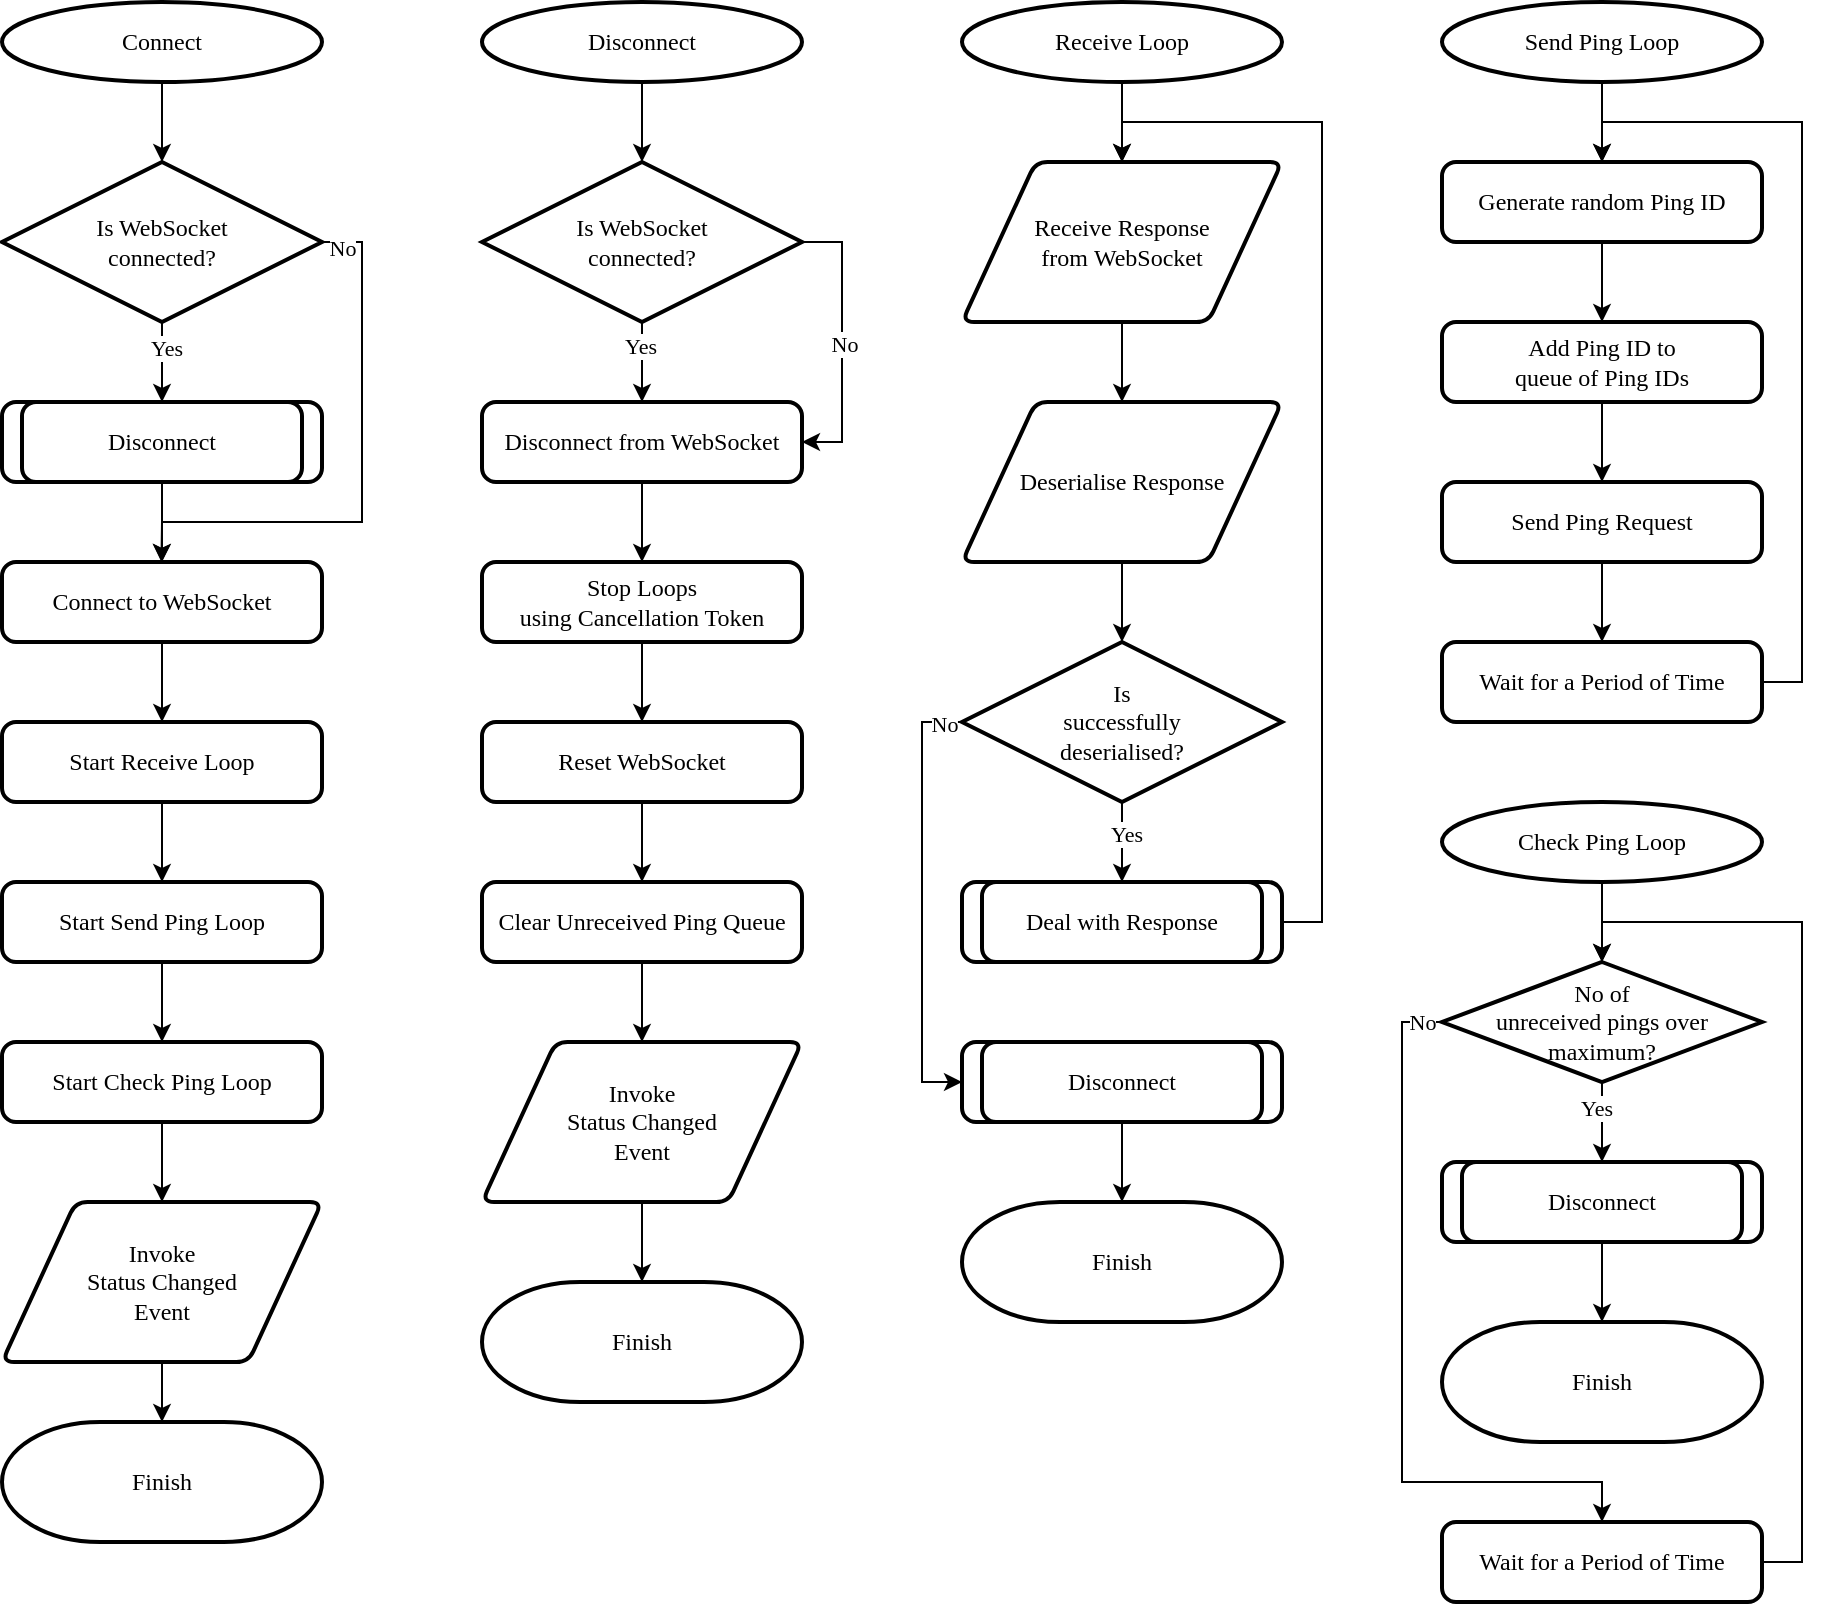 <mxfile version="26.0.16">
  <diagram id="C5RBs43oDa-KdzZeNtuy" name="Page-1">
    <mxGraphModel dx="1311" dy="969" grid="1" gridSize="10" guides="1" tooltips="1" connect="1" arrows="1" fold="1" page="1" pageScale="1" pageWidth="827" pageHeight="1169" math="0" shadow="0">
      <root>
        <mxCell id="WIyWlLk6GJQsqaUBKTNV-0" />
        <mxCell id="WIyWlLk6GJQsqaUBKTNV-1" parent="WIyWlLk6GJQsqaUBKTNV-0" />
        <mxCell id="HJgES-3uZnZ1iYDHPRsR-43" style="edgeStyle=orthogonalEdgeStyle;rounded=0;orthogonalLoop=1;jettySize=auto;html=1;exitX=0.5;exitY=1;exitDx=0;exitDy=0;exitPerimeter=0;entryX=0.5;entryY=0;entryDx=0;entryDy=0;fontFamily=STIX;entryPerimeter=0;" parent="WIyWlLk6GJQsqaUBKTNV-1" source="HJgES-3uZnZ1iYDHPRsR-1" target="1lUNTdqZq1-scsrUU96o-1" edge="1">
          <mxGeometry relative="1" as="geometry">
            <mxPoint x="120" y="100" as="targetPoint" />
          </mxGeometry>
        </mxCell>
        <mxCell id="HJgES-3uZnZ1iYDHPRsR-1" value="Connect" style="strokeWidth=2;html=1;shape=mxgraph.flowchart.start_2;whiteSpace=wrap;fontFamily=STIX;" parent="WIyWlLk6GJQsqaUBKTNV-1" vertex="1">
          <mxGeometry x="40" y="20" width="160" height="40" as="geometry" />
        </mxCell>
        <mxCell id="HJgES-3uZnZ1iYDHPRsR-44" style="edgeStyle=orthogonalEdgeStyle;rounded=0;orthogonalLoop=1;jettySize=auto;html=1;exitX=0.5;exitY=1;exitDx=0;exitDy=0;exitPerimeter=0;entryX=0.5;entryY=0;entryDx=0;entryDy=0;fontFamily=STIX;entryPerimeter=0;" parent="WIyWlLk6GJQsqaUBKTNV-1" source="HJgES-3uZnZ1iYDHPRsR-7" target="1lUNTdqZq1-scsrUU96o-12" edge="1">
          <mxGeometry relative="1" as="geometry">
            <mxPoint x="360" y="100" as="targetPoint" />
          </mxGeometry>
        </mxCell>
        <mxCell id="HJgES-3uZnZ1iYDHPRsR-7" value="Disconnect" style="strokeWidth=2;html=1;shape=mxgraph.flowchart.start_1;whiteSpace=wrap;fontFamily=STIX;" parent="WIyWlLk6GJQsqaUBKTNV-1" vertex="1">
          <mxGeometry x="280" y="20" width="160" height="40" as="geometry" />
        </mxCell>
        <mxCell id="HJgES-3uZnZ1iYDHPRsR-8" value="Receive Loop" style="strokeWidth=2;html=1;shape=mxgraph.flowchart.start_1;whiteSpace=wrap;fontFamily=STIX;" parent="WIyWlLk6GJQsqaUBKTNV-1" vertex="1">
          <mxGeometry x="520" y="20" width="160" height="40" as="geometry" />
        </mxCell>
        <mxCell id="HJgES-3uZnZ1iYDHPRsR-61" style="edgeStyle=orthogonalEdgeStyle;rounded=0;orthogonalLoop=1;jettySize=auto;html=1;exitX=0.5;exitY=1;exitDx=0;exitDy=0;exitPerimeter=0;entryX=0.5;entryY=0;entryDx=0;entryDy=0;fontFamily=STIX;" parent="WIyWlLk6GJQsqaUBKTNV-1" source="HJgES-3uZnZ1iYDHPRsR-10" target="1lUNTdqZq1-scsrUU96o-19" edge="1">
          <mxGeometry relative="1" as="geometry">
            <mxPoint x="840" y="100" as="targetPoint" />
          </mxGeometry>
        </mxCell>
        <mxCell id="HJgES-3uZnZ1iYDHPRsR-10" value="Send Ping Loop" style="strokeWidth=2;html=1;shape=mxgraph.flowchart.start_1;whiteSpace=wrap;fontFamily=STIX;" parent="WIyWlLk6GJQsqaUBKTNV-1" vertex="1">
          <mxGeometry x="760" y="20" width="160" height="40" as="geometry" />
        </mxCell>
        <mxCell id="HJgES-3uZnZ1iYDHPRsR-55" style="edgeStyle=orthogonalEdgeStyle;rounded=0;orthogonalLoop=1;jettySize=auto;html=1;exitX=0.5;exitY=1;exitDx=0;exitDy=0;exitPerimeter=0;entryX=0.5;entryY=0;entryDx=0;entryDy=0;fontFamily=STIX;" parent="WIyWlLk6GJQsqaUBKTNV-1" source="HJgES-3uZnZ1iYDHPRsR-8" target="1lUNTdqZq1-scsrUU96o-67" edge="1">
          <mxGeometry relative="1" as="geometry">
            <mxPoint x="600" y="100" as="targetPoint" />
          </mxGeometry>
        </mxCell>
        <mxCell id="1lUNTdqZq1-scsrUU96o-28" style="edgeStyle=orthogonalEdgeStyle;rounded=0;orthogonalLoop=1;jettySize=auto;html=1;exitX=0.5;exitY=1;exitDx=0;exitDy=0;exitPerimeter=0;entryX=0.5;entryY=0;entryDx=0;entryDy=0;fontFamily=STIX;" edge="1" parent="WIyWlLk6GJQsqaUBKTNV-1" source="1lUNTdqZq1-scsrUU96o-1" target="1lUNTdqZq1-scsrUU96o-4">
          <mxGeometry relative="1" as="geometry" />
        </mxCell>
        <mxCell id="1lUNTdqZq1-scsrUU96o-29" value="Yes" style="edgeLabel;html=1;align=center;verticalAlign=middle;resizable=0;points=[];fontFamily=STIX;" vertex="1" connectable="0" parent="1lUNTdqZq1-scsrUU96o-28">
          <mxGeometry x="-0.359" y="2" relative="1" as="geometry">
            <mxPoint as="offset" />
          </mxGeometry>
        </mxCell>
        <mxCell id="1lUNTdqZq1-scsrUU96o-30" style="edgeStyle=orthogonalEdgeStyle;rounded=0;orthogonalLoop=1;jettySize=auto;html=1;exitX=1;exitY=0.5;exitDx=0;exitDy=0;exitPerimeter=0;entryX=0.5;entryY=0;entryDx=0;entryDy=0;fontFamily=STIX;" edge="1" parent="WIyWlLk6GJQsqaUBKTNV-1" source="1lUNTdqZq1-scsrUU96o-1" target="1lUNTdqZq1-scsrUU96o-5">
          <mxGeometry relative="1" as="geometry">
            <Array as="points">
              <mxPoint x="220" y="140" />
              <mxPoint x="220" y="280" />
              <mxPoint x="120" y="280" />
            </Array>
          </mxGeometry>
        </mxCell>
        <mxCell id="1lUNTdqZq1-scsrUU96o-32" value="No" style="edgeLabel;html=1;align=center;verticalAlign=middle;resizable=0;points=[];fontFamily=STIX;" vertex="1" connectable="0" parent="1lUNTdqZq1-scsrUU96o-30">
          <mxGeometry x="-0.927" y="-3" relative="1" as="geometry">
            <mxPoint as="offset" />
          </mxGeometry>
        </mxCell>
        <mxCell id="1lUNTdqZq1-scsrUU96o-1" value="Is WebSocket&lt;div&gt;connected?&lt;/div&gt;" style="strokeWidth=2;html=1;shape=mxgraph.flowchart.decision;whiteSpace=wrap;fontFamily=STIX;" vertex="1" parent="WIyWlLk6GJQsqaUBKTNV-1">
          <mxGeometry x="40" y="100" width="160" height="80" as="geometry" />
        </mxCell>
        <mxCell id="1lUNTdqZq1-scsrUU96o-3" value="" style="rounded=1;whiteSpace=wrap;html=1;absoluteArcSize=1;arcSize=14;strokeWidth=2;fontFamily=STIX;" vertex="1" parent="WIyWlLk6GJQsqaUBKTNV-1">
          <mxGeometry x="40" y="220" width="160" height="40" as="geometry" />
        </mxCell>
        <mxCell id="1lUNTdqZq1-scsrUU96o-33" style="edgeStyle=orthogonalEdgeStyle;rounded=0;orthogonalLoop=1;jettySize=auto;html=1;exitX=0.5;exitY=1;exitDx=0;exitDy=0;fontFamily=STIX;" edge="1" parent="WIyWlLk6GJQsqaUBKTNV-1" source="1lUNTdqZq1-scsrUU96o-4">
          <mxGeometry relative="1" as="geometry">
            <mxPoint x="119.727" y="300" as="targetPoint" />
          </mxGeometry>
        </mxCell>
        <mxCell id="1lUNTdqZq1-scsrUU96o-4" value="Disconnect" style="rounded=1;whiteSpace=wrap;html=1;absoluteArcSize=1;arcSize=14;strokeWidth=2;fontFamily=STIX;" vertex="1" parent="WIyWlLk6GJQsqaUBKTNV-1">
          <mxGeometry x="50" y="220" width="140" height="40" as="geometry" />
        </mxCell>
        <mxCell id="1lUNTdqZq1-scsrUU96o-34" style="edgeStyle=orthogonalEdgeStyle;rounded=0;orthogonalLoop=1;jettySize=auto;html=1;exitX=0.5;exitY=1;exitDx=0;exitDy=0;entryX=0.5;entryY=0;entryDx=0;entryDy=0;fontFamily=STIX;" edge="1" parent="WIyWlLk6GJQsqaUBKTNV-1" source="1lUNTdqZq1-scsrUU96o-5" target="1lUNTdqZq1-scsrUU96o-6">
          <mxGeometry relative="1" as="geometry" />
        </mxCell>
        <mxCell id="1lUNTdqZq1-scsrUU96o-5" value="Connect to WebSocket" style="rounded=1;whiteSpace=wrap;html=1;absoluteArcSize=1;arcSize=14;strokeWidth=2;fontFamily=STIX;" vertex="1" parent="WIyWlLk6GJQsqaUBKTNV-1">
          <mxGeometry x="40" y="300" width="160" height="40" as="geometry" />
        </mxCell>
        <mxCell id="1lUNTdqZq1-scsrUU96o-35" style="edgeStyle=orthogonalEdgeStyle;rounded=0;orthogonalLoop=1;jettySize=auto;html=1;exitX=0.5;exitY=1;exitDx=0;exitDy=0;entryX=0.5;entryY=0;entryDx=0;entryDy=0;fontFamily=STIX;" edge="1" parent="WIyWlLk6GJQsqaUBKTNV-1" source="1lUNTdqZq1-scsrUU96o-6" target="1lUNTdqZq1-scsrUU96o-7">
          <mxGeometry relative="1" as="geometry" />
        </mxCell>
        <mxCell id="1lUNTdqZq1-scsrUU96o-6" value="Start Receive Loop" style="rounded=1;whiteSpace=wrap;html=1;absoluteArcSize=1;arcSize=14;strokeWidth=2;fontFamily=STIX;" vertex="1" parent="WIyWlLk6GJQsqaUBKTNV-1">
          <mxGeometry x="40" y="380" width="160" height="40" as="geometry" />
        </mxCell>
        <mxCell id="1lUNTdqZq1-scsrUU96o-36" style="edgeStyle=orthogonalEdgeStyle;rounded=0;orthogonalLoop=1;jettySize=auto;html=1;exitX=0.5;exitY=1;exitDx=0;exitDy=0;entryX=0.5;entryY=0;entryDx=0;entryDy=0;fontFamily=STIX;" edge="1" parent="WIyWlLk6GJQsqaUBKTNV-1" source="1lUNTdqZq1-scsrUU96o-7" target="1lUNTdqZq1-scsrUU96o-8">
          <mxGeometry relative="1" as="geometry" />
        </mxCell>
        <mxCell id="1lUNTdqZq1-scsrUU96o-7" value="Start Send Ping Loop" style="rounded=1;whiteSpace=wrap;html=1;absoluteArcSize=1;arcSize=14;strokeWidth=2;fontFamily=STIX;" vertex="1" parent="WIyWlLk6GJQsqaUBKTNV-1">
          <mxGeometry x="40" y="460" width="160" height="40" as="geometry" />
        </mxCell>
        <mxCell id="1lUNTdqZq1-scsrUU96o-37" style="edgeStyle=orthogonalEdgeStyle;rounded=0;orthogonalLoop=1;jettySize=auto;html=1;exitX=0.5;exitY=1;exitDx=0;exitDy=0;entryX=0.5;entryY=0;entryDx=0;entryDy=0;fontFamily=STIX;" edge="1" parent="WIyWlLk6GJQsqaUBKTNV-1" source="1lUNTdqZq1-scsrUU96o-8" target="1lUNTdqZq1-scsrUU96o-10">
          <mxGeometry relative="1" as="geometry" />
        </mxCell>
        <mxCell id="1lUNTdqZq1-scsrUU96o-8" value="Start Check Ping Loop" style="rounded=1;whiteSpace=wrap;html=1;absoluteArcSize=1;arcSize=14;strokeWidth=2;fontFamily=STIX;" vertex="1" parent="WIyWlLk6GJQsqaUBKTNV-1">
          <mxGeometry x="40" y="540" width="160" height="40" as="geometry" />
        </mxCell>
        <mxCell id="1lUNTdqZq1-scsrUU96o-10" value="Invoke&lt;div&gt;Status Changed&lt;/div&gt;&lt;div&gt;Event&lt;/div&gt;" style="shape=parallelogram;html=1;strokeWidth=2;perimeter=parallelogramPerimeter;whiteSpace=wrap;rounded=1;arcSize=12;size=0.23;fontFamily=STIX;" vertex="1" parent="WIyWlLk6GJQsqaUBKTNV-1">
          <mxGeometry x="40" y="620" width="160" height="80" as="geometry" />
        </mxCell>
        <mxCell id="1lUNTdqZq1-scsrUU96o-11" value="Finish" style="strokeWidth=2;html=1;shape=mxgraph.flowchart.terminator;whiteSpace=wrap;fontFamily=STIX;" vertex="1" parent="WIyWlLk6GJQsqaUBKTNV-1">
          <mxGeometry x="40" y="730" width="160" height="60" as="geometry" />
        </mxCell>
        <mxCell id="1lUNTdqZq1-scsrUU96o-39" style="edgeStyle=orthogonalEdgeStyle;rounded=0;orthogonalLoop=1;jettySize=auto;html=1;exitX=0.5;exitY=1;exitDx=0;exitDy=0;exitPerimeter=0;entryX=0.5;entryY=0;entryDx=0;entryDy=0;fontFamily=STIX;" edge="1" parent="WIyWlLk6GJQsqaUBKTNV-1" source="1lUNTdqZq1-scsrUU96o-12" target="1lUNTdqZq1-scsrUU96o-13">
          <mxGeometry relative="1" as="geometry" />
        </mxCell>
        <mxCell id="1lUNTdqZq1-scsrUU96o-40" value="Yes" style="edgeLabel;html=1;align=center;verticalAlign=middle;resizable=0;points=[];fontFamily=STIX;" vertex="1" connectable="0" parent="1lUNTdqZq1-scsrUU96o-39">
          <mxGeometry x="-0.405" y="-1" relative="1" as="geometry">
            <mxPoint as="offset" />
          </mxGeometry>
        </mxCell>
        <mxCell id="1lUNTdqZq1-scsrUU96o-41" style="edgeStyle=orthogonalEdgeStyle;rounded=0;orthogonalLoop=1;jettySize=auto;html=1;exitX=1;exitY=0.5;exitDx=0;exitDy=0;exitPerimeter=0;entryX=1;entryY=0.5;entryDx=0;entryDy=0;fontFamily=STIX;" edge="1" parent="WIyWlLk6GJQsqaUBKTNV-1" source="1lUNTdqZq1-scsrUU96o-12" target="1lUNTdqZq1-scsrUU96o-13">
          <mxGeometry relative="1" as="geometry" />
        </mxCell>
        <mxCell id="1lUNTdqZq1-scsrUU96o-42" value="No" style="edgeLabel;html=1;align=center;verticalAlign=middle;resizable=0;points=[];fontFamily=STIX;" vertex="1" connectable="0" parent="1lUNTdqZq1-scsrUU96o-41">
          <mxGeometry x="0.014" y="1" relative="1" as="geometry">
            <mxPoint as="offset" />
          </mxGeometry>
        </mxCell>
        <mxCell id="1lUNTdqZq1-scsrUU96o-12" value="Is WebSocket&lt;div&gt;connected?&lt;/div&gt;" style="strokeWidth=2;html=1;shape=mxgraph.flowchart.decision;whiteSpace=wrap;fontFamily=STIX;" vertex="1" parent="WIyWlLk6GJQsqaUBKTNV-1">
          <mxGeometry x="280" y="100" width="160" height="80" as="geometry" />
        </mxCell>
        <mxCell id="1lUNTdqZq1-scsrUU96o-43" style="edgeStyle=orthogonalEdgeStyle;rounded=0;orthogonalLoop=1;jettySize=auto;html=1;exitX=0.5;exitY=1;exitDx=0;exitDy=0;entryX=0.5;entryY=0;entryDx=0;entryDy=0;fontFamily=STIX;" edge="1" parent="WIyWlLk6GJQsqaUBKTNV-1" source="1lUNTdqZq1-scsrUU96o-13" target="1lUNTdqZq1-scsrUU96o-14">
          <mxGeometry relative="1" as="geometry" />
        </mxCell>
        <mxCell id="1lUNTdqZq1-scsrUU96o-13" value="Disconnect from WebSocket" style="rounded=1;whiteSpace=wrap;html=1;absoluteArcSize=1;arcSize=14;strokeWidth=2;fontFamily=STIX;" vertex="1" parent="WIyWlLk6GJQsqaUBKTNV-1">
          <mxGeometry x="280" y="220" width="160" height="40" as="geometry" />
        </mxCell>
        <mxCell id="1lUNTdqZq1-scsrUU96o-44" style="edgeStyle=orthogonalEdgeStyle;rounded=0;orthogonalLoop=1;jettySize=auto;html=1;exitX=0.5;exitY=1;exitDx=0;exitDy=0;entryX=0.5;entryY=0;entryDx=0;entryDy=0;fontFamily=STIX;" edge="1" parent="WIyWlLk6GJQsqaUBKTNV-1" source="1lUNTdqZq1-scsrUU96o-14" target="1lUNTdqZq1-scsrUU96o-15">
          <mxGeometry relative="1" as="geometry" />
        </mxCell>
        <mxCell id="1lUNTdqZq1-scsrUU96o-14" value="Stop Loops&lt;div&gt;using Cancellation Token&lt;/div&gt;" style="rounded=1;whiteSpace=wrap;html=1;absoluteArcSize=1;arcSize=14;strokeWidth=2;fontFamily=STIX;" vertex="1" parent="WIyWlLk6GJQsqaUBKTNV-1">
          <mxGeometry x="280" y="300" width="160" height="40" as="geometry" />
        </mxCell>
        <mxCell id="1lUNTdqZq1-scsrUU96o-48" style="edgeStyle=orthogonalEdgeStyle;rounded=0;orthogonalLoop=1;jettySize=auto;html=1;exitX=0.5;exitY=1;exitDx=0;exitDy=0;entryX=0.5;entryY=0;entryDx=0;entryDy=0;fontFamily=STIX;" edge="1" parent="WIyWlLk6GJQsqaUBKTNV-1" source="1lUNTdqZq1-scsrUU96o-15" target="1lUNTdqZq1-scsrUU96o-46">
          <mxGeometry relative="1" as="geometry" />
        </mxCell>
        <mxCell id="1lUNTdqZq1-scsrUU96o-15" value="Reset WebSocket" style="rounded=1;whiteSpace=wrap;html=1;absoluteArcSize=1;arcSize=14;strokeWidth=2;fontFamily=STIX;" vertex="1" parent="WIyWlLk6GJQsqaUBKTNV-1">
          <mxGeometry x="280" y="380" width="160" height="40" as="geometry" />
        </mxCell>
        <mxCell id="1lUNTdqZq1-scsrUU96o-16" value="Invoke&lt;div&gt;Status Changed&lt;/div&gt;&lt;div&gt;Event&lt;/div&gt;" style="shape=parallelogram;html=1;strokeWidth=2;perimeter=parallelogramPerimeter;whiteSpace=wrap;rounded=1;arcSize=12;size=0.23;fontFamily=STIX;" vertex="1" parent="WIyWlLk6GJQsqaUBKTNV-1">
          <mxGeometry x="280" y="540" width="160" height="80" as="geometry" />
        </mxCell>
        <mxCell id="1lUNTdqZq1-scsrUU96o-17" value="Finish" style="strokeWidth=2;html=1;shape=mxgraph.flowchart.terminator;whiteSpace=wrap;fontFamily=STIX;" vertex="1" parent="WIyWlLk6GJQsqaUBKTNV-1">
          <mxGeometry x="280" y="660" width="160" height="60" as="geometry" />
        </mxCell>
        <mxCell id="1lUNTdqZq1-scsrUU96o-18" value="Check Ping Loop" style="strokeWidth=2;html=1;shape=mxgraph.flowchart.start_1;whiteSpace=wrap;fontFamily=STIX;" vertex="1" parent="WIyWlLk6GJQsqaUBKTNV-1">
          <mxGeometry x="760" y="420" width="160" height="40" as="geometry" />
        </mxCell>
        <mxCell id="1lUNTdqZq1-scsrUU96o-53" style="edgeStyle=orthogonalEdgeStyle;rounded=0;orthogonalLoop=1;jettySize=auto;html=1;exitX=0.5;exitY=1;exitDx=0;exitDy=0;entryX=0.5;entryY=0;entryDx=0;entryDy=0;fontFamily=STIX;" edge="1" parent="WIyWlLk6GJQsqaUBKTNV-1" source="1lUNTdqZq1-scsrUU96o-19" target="1lUNTdqZq1-scsrUU96o-21">
          <mxGeometry relative="1" as="geometry" />
        </mxCell>
        <mxCell id="1lUNTdqZq1-scsrUU96o-19" value="Generate random Ping ID" style="rounded=1;whiteSpace=wrap;html=1;absoluteArcSize=1;arcSize=14;strokeWidth=2;fontFamily=STIX;" vertex="1" parent="WIyWlLk6GJQsqaUBKTNV-1">
          <mxGeometry x="760" y="100" width="160" height="40" as="geometry" />
        </mxCell>
        <mxCell id="1lUNTdqZq1-scsrUU96o-54" style="edgeStyle=orthogonalEdgeStyle;rounded=0;orthogonalLoop=1;jettySize=auto;html=1;exitX=0.5;exitY=1;exitDx=0;exitDy=0;entryX=0.5;entryY=0;entryDx=0;entryDy=0;fontFamily=STIX;" edge="1" parent="WIyWlLk6GJQsqaUBKTNV-1" source="1lUNTdqZq1-scsrUU96o-21" target="1lUNTdqZq1-scsrUU96o-22">
          <mxGeometry relative="1" as="geometry" />
        </mxCell>
        <mxCell id="1lUNTdqZq1-scsrUU96o-21" value="Add Ping ID to&lt;div&gt;queue of Ping IDs&lt;/div&gt;" style="rounded=1;whiteSpace=wrap;html=1;absoluteArcSize=1;arcSize=14;strokeWidth=2;fontFamily=STIX;" vertex="1" parent="WIyWlLk6GJQsqaUBKTNV-1">
          <mxGeometry x="760" y="180" width="160" height="40" as="geometry" />
        </mxCell>
        <mxCell id="1lUNTdqZq1-scsrUU96o-56" style="edgeStyle=orthogonalEdgeStyle;rounded=0;orthogonalLoop=1;jettySize=auto;html=1;exitX=1;exitY=0.5;exitDx=0;exitDy=0;entryX=0.5;entryY=0;entryDx=0;entryDy=0;fontFamily=STIX;" edge="1" parent="WIyWlLk6GJQsqaUBKTNV-1" source="1lUNTdqZq1-scsrUU96o-59" target="1lUNTdqZq1-scsrUU96o-19">
          <mxGeometry relative="1" as="geometry" />
        </mxCell>
        <mxCell id="1lUNTdqZq1-scsrUU96o-60" style="edgeStyle=orthogonalEdgeStyle;rounded=0;orthogonalLoop=1;jettySize=auto;html=1;exitX=0.5;exitY=1;exitDx=0;exitDy=0;entryX=0.5;entryY=0;entryDx=0;entryDy=0;fontFamily=STIX;" edge="1" parent="WIyWlLk6GJQsqaUBKTNV-1" source="1lUNTdqZq1-scsrUU96o-22" target="1lUNTdqZq1-scsrUU96o-59">
          <mxGeometry relative="1" as="geometry" />
        </mxCell>
        <mxCell id="1lUNTdqZq1-scsrUU96o-22" value="Send Ping Request" style="rounded=1;whiteSpace=wrap;html=1;absoluteArcSize=1;arcSize=14;strokeWidth=2;fontFamily=STIX;" vertex="1" parent="WIyWlLk6GJQsqaUBKTNV-1">
          <mxGeometry x="760" y="260" width="160" height="40" as="geometry" />
        </mxCell>
        <mxCell id="1lUNTdqZq1-scsrUU96o-61" style="edgeStyle=orthogonalEdgeStyle;rounded=0;orthogonalLoop=1;jettySize=auto;html=1;exitX=0.5;exitY=1;exitDx=0;exitDy=0;exitPerimeter=0;entryX=0.5;entryY=0;entryDx=0;entryDy=0;fontFamily=STIX;" edge="1" parent="WIyWlLk6GJQsqaUBKTNV-1" source="1lUNTdqZq1-scsrUU96o-23" target="1lUNTdqZq1-scsrUU96o-25">
          <mxGeometry relative="1" as="geometry" />
        </mxCell>
        <mxCell id="1lUNTdqZq1-scsrUU96o-62" value="Yes" style="edgeLabel;html=1;align=center;verticalAlign=middle;resizable=0;points=[];fontFamily=STIX;" vertex="1" connectable="0" parent="1lUNTdqZq1-scsrUU96o-61">
          <mxGeometry x="-0.359" y="-3" relative="1" as="geometry">
            <mxPoint as="offset" />
          </mxGeometry>
        </mxCell>
        <mxCell id="1lUNTdqZq1-scsrUU96o-64" value="No" style="edgeStyle=orthogonalEdgeStyle;rounded=0;orthogonalLoop=1;jettySize=auto;html=1;exitX=0;exitY=0.5;exitDx=0;exitDy=0;exitPerimeter=0;entryX=0.5;entryY=0;entryDx=0;entryDy=0;fontFamily=STIX;" edge="1" parent="WIyWlLk6GJQsqaUBKTNV-1" source="1lUNTdqZq1-scsrUU96o-23" target="1lUNTdqZq1-scsrUU96o-65">
          <mxGeometry x="-0.946" relative="1" as="geometry">
            <mxPoint x="850" y="790" as="targetPoint" />
            <Array as="points">
              <mxPoint x="740" y="530" />
              <mxPoint x="740" y="760" />
              <mxPoint x="840" y="760" />
            </Array>
            <mxPoint as="offset" />
          </mxGeometry>
        </mxCell>
        <mxCell id="1lUNTdqZq1-scsrUU96o-23" value="No of&lt;div&gt;unreceived&amp;nbsp;&lt;span style=&quot;background-color: transparent; color: light-dark(rgb(0, 0, 0), rgb(255, 255, 255));&quot;&gt;pings over&lt;/span&gt;&lt;div&gt;maximum?&lt;/div&gt;&lt;/div&gt;" style="strokeWidth=2;html=1;shape=mxgraph.flowchart.decision;whiteSpace=wrap;fontFamily=STIX;" vertex="1" parent="WIyWlLk6GJQsqaUBKTNV-1">
          <mxGeometry x="760" y="500" width="160" height="60" as="geometry" />
        </mxCell>
        <mxCell id="1lUNTdqZq1-scsrUU96o-24" value="" style="rounded=1;whiteSpace=wrap;html=1;absoluteArcSize=1;arcSize=14;strokeWidth=2;fontFamily=STIX;" vertex="1" parent="WIyWlLk6GJQsqaUBKTNV-1">
          <mxGeometry x="760" y="600" width="160" height="40" as="geometry" />
        </mxCell>
        <mxCell id="1lUNTdqZq1-scsrUU96o-25" value="Disconnect" style="rounded=1;whiteSpace=wrap;html=1;absoluteArcSize=1;arcSize=14;strokeWidth=2;fontFamily=STIX;" vertex="1" parent="WIyWlLk6GJQsqaUBKTNV-1">
          <mxGeometry x="770" y="600" width="140" height="40" as="geometry" />
        </mxCell>
        <mxCell id="1lUNTdqZq1-scsrUU96o-26" style="edgeStyle=orthogonalEdgeStyle;rounded=0;orthogonalLoop=1;jettySize=auto;html=1;exitX=0.5;exitY=1;exitDx=0;exitDy=0;fontFamily=STIX;" edge="1" parent="WIyWlLk6GJQsqaUBKTNV-1" source="1lUNTdqZq1-scsrUU96o-24" target="1lUNTdqZq1-scsrUU96o-24">
          <mxGeometry relative="1" as="geometry" />
        </mxCell>
        <mxCell id="1lUNTdqZq1-scsrUU96o-27" value="Finish" style="strokeWidth=2;html=1;shape=mxgraph.flowchart.terminator;whiteSpace=wrap;fontFamily=STIX;" vertex="1" parent="WIyWlLk6GJQsqaUBKTNV-1">
          <mxGeometry x="760" y="680" width="160" height="60" as="geometry" />
        </mxCell>
        <mxCell id="1lUNTdqZq1-scsrUU96o-38" style="edgeStyle=orthogonalEdgeStyle;rounded=0;orthogonalLoop=1;jettySize=auto;html=1;exitX=0.5;exitY=1;exitDx=0;exitDy=0;entryX=0.5;entryY=0;entryDx=0;entryDy=0;entryPerimeter=0;fontFamily=STIX;" edge="1" parent="WIyWlLk6GJQsqaUBKTNV-1" source="1lUNTdqZq1-scsrUU96o-10" target="1lUNTdqZq1-scsrUU96o-11">
          <mxGeometry relative="1" as="geometry" />
        </mxCell>
        <mxCell id="1lUNTdqZq1-scsrUU96o-49" style="edgeStyle=orthogonalEdgeStyle;rounded=0;orthogonalLoop=1;jettySize=auto;html=1;exitX=0.5;exitY=1;exitDx=0;exitDy=0;entryX=0.5;entryY=0;entryDx=0;entryDy=0;fontFamily=STIX;" edge="1" parent="WIyWlLk6GJQsqaUBKTNV-1" source="1lUNTdqZq1-scsrUU96o-46" target="1lUNTdqZq1-scsrUU96o-16">
          <mxGeometry relative="1" as="geometry" />
        </mxCell>
        <mxCell id="1lUNTdqZq1-scsrUU96o-46" value="Clear Unreceived Ping Queue" style="rounded=1;whiteSpace=wrap;html=1;absoluteArcSize=1;arcSize=14;strokeWidth=2;fontFamily=STIX;" vertex="1" parent="WIyWlLk6GJQsqaUBKTNV-1">
          <mxGeometry x="280" y="460" width="160" height="40" as="geometry" />
        </mxCell>
        <mxCell id="1lUNTdqZq1-scsrUU96o-50" style="edgeStyle=orthogonalEdgeStyle;rounded=0;orthogonalLoop=1;jettySize=auto;html=1;exitX=0.5;exitY=1;exitDx=0;exitDy=0;entryX=0.5;entryY=0;entryDx=0;entryDy=0;entryPerimeter=0;fontFamily=STIX;" edge="1" parent="WIyWlLk6GJQsqaUBKTNV-1" source="1lUNTdqZq1-scsrUU96o-16" target="1lUNTdqZq1-scsrUU96o-17">
          <mxGeometry relative="1" as="geometry" />
        </mxCell>
        <mxCell id="1lUNTdqZq1-scsrUU96o-57" style="edgeStyle=orthogonalEdgeStyle;rounded=0;orthogonalLoop=1;jettySize=auto;html=1;exitX=0.5;exitY=1;exitDx=0;exitDy=0;exitPerimeter=0;entryX=0.5;entryY=0;entryDx=0;entryDy=0;entryPerimeter=0;fontFamily=STIX;" edge="1" parent="WIyWlLk6GJQsqaUBKTNV-1" source="1lUNTdqZq1-scsrUU96o-18" target="1lUNTdqZq1-scsrUU96o-23">
          <mxGeometry relative="1" as="geometry" />
        </mxCell>
        <mxCell id="1lUNTdqZq1-scsrUU96o-59" value="Wait for a Period of Time" style="rounded=1;whiteSpace=wrap;html=1;absoluteArcSize=1;arcSize=14;strokeWidth=2;fontFamily=STIX;" vertex="1" parent="WIyWlLk6GJQsqaUBKTNV-1">
          <mxGeometry x="760" y="340" width="160" height="40" as="geometry" />
        </mxCell>
        <mxCell id="1lUNTdqZq1-scsrUU96o-63" style="edgeStyle=orthogonalEdgeStyle;rounded=0;orthogonalLoop=1;jettySize=auto;html=1;exitX=0.5;exitY=1;exitDx=0;exitDy=0;entryX=0.5;entryY=0;entryDx=0;entryDy=0;entryPerimeter=0;fontFamily=STIX;" edge="1" parent="WIyWlLk6GJQsqaUBKTNV-1" source="1lUNTdqZq1-scsrUU96o-25" target="1lUNTdqZq1-scsrUU96o-27">
          <mxGeometry relative="1" as="geometry" />
        </mxCell>
        <mxCell id="1lUNTdqZq1-scsrUU96o-65" value="Wait for a Period of Time" style="rounded=1;whiteSpace=wrap;html=1;absoluteArcSize=1;arcSize=14;strokeWidth=2;fontFamily=STIX;" vertex="1" parent="WIyWlLk6GJQsqaUBKTNV-1">
          <mxGeometry x="760" y="780" width="160" height="40" as="geometry" />
        </mxCell>
        <mxCell id="1lUNTdqZq1-scsrUU96o-66" style="edgeStyle=orthogonalEdgeStyle;rounded=0;orthogonalLoop=1;jettySize=auto;html=1;exitX=1;exitY=0.5;exitDx=0;exitDy=0;entryX=0.5;entryY=0;entryDx=0;entryDy=0;entryPerimeter=0;fontFamily=STIX;" edge="1" parent="WIyWlLk6GJQsqaUBKTNV-1" source="1lUNTdqZq1-scsrUU96o-65" target="1lUNTdqZq1-scsrUU96o-23">
          <mxGeometry relative="1" as="geometry">
            <Array as="points">
              <mxPoint x="940" y="800" />
              <mxPoint x="940" y="480" />
              <mxPoint x="840" y="480" />
            </Array>
          </mxGeometry>
        </mxCell>
        <mxCell id="1lUNTdqZq1-scsrUU96o-72" style="edgeStyle=orthogonalEdgeStyle;rounded=0;orthogonalLoop=1;jettySize=auto;html=1;exitX=0.5;exitY=1;exitDx=0;exitDy=0;entryX=0.5;entryY=0;entryDx=0;entryDy=0;fontFamily=STIX;" edge="1" parent="WIyWlLk6GJQsqaUBKTNV-1" source="1lUNTdqZq1-scsrUU96o-67" target="1lUNTdqZq1-scsrUU96o-68">
          <mxGeometry relative="1" as="geometry" />
        </mxCell>
        <mxCell id="1lUNTdqZq1-scsrUU96o-67" value="&lt;div&gt;&lt;span style=&quot;background-color: transparent; color: light-dark(rgb(0, 0, 0), rgb(255, 255, 255));&quot;&gt;Receive Response&lt;/span&gt;&lt;/div&gt;&lt;div&gt;&lt;span style=&quot;background-color: transparent; color: light-dark(rgb(0, 0, 0), rgb(255, 255, 255));&quot;&gt;from&amp;nbsp;&lt;/span&gt;&lt;span style=&quot;background-color: transparent; color: light-dark(rgb(0, 0, 0), rgb(255, 255, 255));&quot;&gt;WebSocket&lt;/span&gt;&lt;/div&gt;" style="shape=parallelogram;html=1;strokeWidth=2;perimeter=parallelogramPerimeter;whiteSpace=wrap;rounded=1;arcSize=12;size=0.23;fontFamily=STIX;" vertex="1" parent="WIyWlLk6GJQsqaUBKTNV-1">
          <mxGeometry x="520" y="100" width="160" height="80" as="geometry" />
        </mxCell>
        <mxCell id="1lUNTdqZq1-scsrUU96o-74" style="edgeStyle=orthogonalEdgeStyle;rounded=0;orthogonalLoop=1;jettySize=auto;html=1;exitX=0.5;exitY=1;exitDx=0;exitDy=0;entryX=0.5;entryY=0;entryDx=0;entryDy=0;entryPerimeter=0;fontFamily=STIX;" edge="1" parent="WIyWlLk6GJQsqaUBKTNV-1" source="1lUNTdqZq1-scsrUU96o-68" target="1lUNTdqZq1-scsrUU96o-76">
          <mxGeometry relative="1" as="geometry" />
        </mxCell>
        <mxCell id="1lUNTdqZq1-scsrUU96o-68" value="Deserialise Response" style="shape=parallelogram;html=1;strokeWidth=2;perimeter=parallelogramPerimeter;whiteSpace=wrap;rounded=1;arcSize=12;size=0.23;fontFamily=STIX;" vertex="1" parent="WIyWlLk6GJQsqaUBKTNV-1">
          <mxGeometry x="520" y="220" width="160" height="80" as="geometry" />
        </mxCell>
        <mxCell id="1lUNTdqZq1-scsrUU96o-75" style="edgeStyle=orthogonalEdgeStyle;rounded=0;orthogonalLoop=1;jettySize=auto;html=1;exitX=1;exitY=0.5;exitDx=0;exitDy=0;entryX=0.5;entryY=0;entryDx=0;entryDy=0;fontFamily=STIX;" edge="1" parent="WIyWlLk6GJQsqaUBKTNV-1" source="1lUNTdqZq1-scsrUU96o-69" target="1lUNTdqZq1-scsrUU96o-67">
          <mxGeometry relative="1" as="geometry" />
        </mxCell>
        <mxCell id="1lUNTdqZq1-scsrUU96o-69" value="" style="rounded=1;whiteSpace=wrap;html=1;absoluteArcSize=1;arcSize=14;strokeWidth=2;fontFamily=STIX;" vertex="1" parent="WIyWlLk6GJQsqaUBKTNV-1">
          <mxGeometry x="520" y="460" width="160" height="40" as="geometry" />
        </mxCell>
        <mxCell id="1lUNTdqZq1-scsrUU96o-70" value="Deal with Response" style="rounded=1;whiteSpace=wrap;html=1;absoluteArcSize=1;arcSize=14;strokeWidth=2;fontFamily=STIX;" vertex="1" parent="WIyWlLk6GJQsqaUBKTNV-1">
          <mxGeometry x="530" y="460" width="140" height="40" as="geometry" />
        </mxCell>
        <mxCell id="1lUNTdqZq1-scsrUU96o-77" style="edgeStyle=orthogonalEdgeStyle;rounded=0;orthogonalLoop=1;jettySize=auto;html=1;exitX=0.5;exitY=1;exitDx=0;exitDy=0;exitPerimeter=0;entryX=0.5;entryY=0;entryDx=0;entryDy=0;fontFamily=STIX;" edge="1" parent="WIyWlLk6GJQsqaUBKTNV-1" source="1lUNTdqZq1-scsrUU96o-76" target="1lUNTdqZq1-scsrUU96o-70">
          <mxGeometry relative="1" as="geometry" />
        </mxCell>
        <mxCell id="1lUNTdqZq1-scsrUU96o-78" value="Yes" style="edgeLabel;html=1;align=center;verticalAlign=middle;resizable=0;points=[];fontFamily=STIX;" vertex="1" connectable="0" parent="1lUNTdqZq1-scsrUU96o-77">
          <mxGeometry x="-0.19" y="2" relative="1" as="geometry">
            <mxPoint as="offset" />
          </mxGeometry>
        </mxCell>
        <mxCell id="1lUNTdqZq1-scsrUU96o-80" style="edgeStyle=orthogonalEdgeStyle;rounded=0;orthogonalLoop=1;jettySize=auto;html=1;exitX=0;exitY=0.5;exitDx=0;exitDy=0;exitPerimeter=0;entryX=0;entryY=0.5;entryDx=0;entryDy=0;fontFamily=STIX;" edge="1" parent="WIyWlLk6GJQsqaUBKTNV-1" source="1lUNTdqZq1-scsrUU96o-76" target="1lUNTdqZq1-scsrUU96o-81">
          <mxGeometry relative="1" as="geometry">
            <mxPoint x="480" y="570" as="targetPoint" />
          </mxGeometry>
        </mxCell>
        <mxCell id="1lUNTdqZq1-scsrUU96o-89" value="No" style="edgeLabel;html=1;align=center;verticalAlign=middle;resizable=0;points=[];fontFamily=STIX;" vertex="1" connectable="0" parent="1lUNTdqZq1-scsrUU96o-80">
          <mxGeometry x="-0.918" y="1" relative="1" as="geometry">
            <mxPoint as="offset" />
          </mxGeometry>
        </mxCell>
        <mxCell id="1lUNTdqZq1-scsrUU96o-76" value="Is&lt;div&gt;successfully&lt;div&gt;deserialised?&lt;/div&gt;&lt;/div&gt;" style="strokeWidth=2;html=1;shape=mxgraph.flowchart.decision;whiteSpace=wrap;fontFamily=STIX;" vertex="1" parent="WIyWlLk6GJQsqaUBKTNV-1">
          <mxGeometry x="520" y="340" width="160" height="80" as="geometry" />
        </mxCell>
        <mxCell id="1lUNTdqZq1-scsrUU96o-81" value="" style="rounded=1;whiteSpace=wrap;html=1;absoluteArcSize=1;arcSize=14;strokeWidth=2;fontFamily=STIX;" vertex="1" parent="WIyWlLk6GJQsqaUBKTNV-1">
          <mxGeometry x="520" y="540" width="160" height="40" as="geometry" />
        </mxCell>
        <mxCell id="1lUNTdqZq1-scsrUU96o-82" value="Disconnect" style="rounded=1;whiteSpace=wrap;html=1;absoluteArcSize=1;arcSize=14;strokeWidth=2;fontFamily=STIX;" vertex="1" parent="WIyWlLk6GJQsqaUBKTNV-1">
          <mxGeometry x="530" y="540" width="140" height="40" as="geometry" />
        </mxCell>
        <mxCell id="1lUNTdqZq1-scsrUU96o-83" style="edgeStyle=orthogonalEdgeStyle;rounded=0;orthogonalLoop=1;jettySize=auto;html=1;exitX=0.5;exitY=1;exitDx=0;exitDy=0;fontFamily=STIX;" edge="1" parent="WIyWlLk6GJQsqaUBKTNV-1" source="1lUNTdqZq1-scsrUU96o-81" target="1lUNTdqZq1-scsrUU96o-81">
          <mxGeometry relative="1" as="geometry" />
        </mxCell>
        <mxCell id="1lUNTdqZq1-scsrUU96o-84" value="Finish" style="strokeWidth=2;html=1;shape=mxgraph.flowchart.terminator;whiteSpace=wrap;fontFamily=STIX;" vertex="1" parent="WIyWlLk6GJQsqaUBKTNV-1">
          <mxGeometry x="520" y="620" width="160" height="60" as="geometry" />
        </mxCell>
        <mxCell id="1lUNTdqZq1-scsrUU96o-85" style="edgeStyle=orthogonalEdgeStyle;rounded=0;orthogonalLoop=1;jettySize=auto;html=1;exitX=0.5;exitY=1;exitDx=0;exitDy=0;entryX=0.5;entryY=0;entryDx=0;entryDy=0;entryPerimeter=0;fontFamily=STIX;" edge="1" parent="WIyWlLk6GJQsqaUBKTNV-1" source="1lUNTdqZq1-scsrUU96o-82" target="1lUNTdqZq1-scsrUU96o-84">
          <mxGeometry relative="1" as="geometry" />
        </mxCell>
      </root>
    </mxGraphModel>
  </diagram>
</mxfile>
